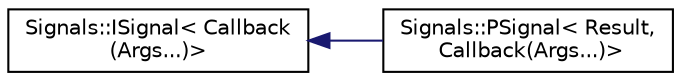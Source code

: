 digraph "Graphical Class Hierarchy"
{
 // INTERACTIVE_SVG=YES
  edge [fontname="Helvetica",fontsize="10",labelfontname="Helvetica",labelfontsize="10"];
  node [fontname="Helvetica",fontsize="10",shape=record];
  rankdir="LR";
  Node1 [label="Signals::ISignal\< Callback\l(Args...)\>",height=0.2,width=0.4,color="black", fillcolor="white", style="filled",URL="$class_signals_1_1_i_signal_3_01_callback_07_args_8_8_8_08_4.html"];
  Node1 -> Node2 [dir="back",color="midnightblue",fontsize="10",style="solid",fontname="Helvetica"];
  Node2 [label="Signals::PSignal\< Result,\l Callback(Args...)\>",height=0.2,width=0.4,color="black", fillcolor="white", style="filled",URL="$class_signals_1_1_p_signal_3_01_result_00_01_callback_07_args_8_8_8_08_4.html"];
}
